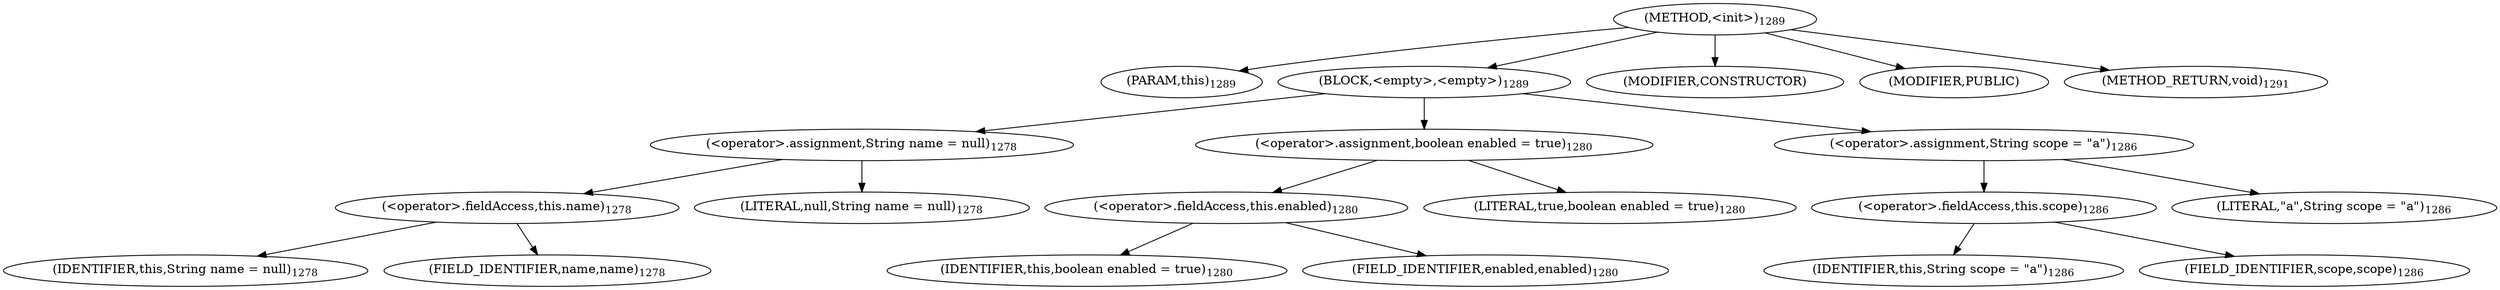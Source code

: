 digraph "&lt;init&gt;" {  
"2267" [label = <(METHOD,&lt;init&gt;)<SUB>1289</SUB>> ]
"2268" [label = <(PARAM,this)<SUB>1289</SUB>> ]
"2269" [label = <(BLOCK,&lt;empty&gt;,&lt;empty&gt;)<SUB>1289</SUB>> ]
"2270" [label = <(&lt;operator&gt;.assignment,String name = null)<SUB>1278</SUB>> ]
"2271" [label = <(&lt;operator&gt;.fieldAccess,this.name)<SUB>1278</SUB>> ]
"2272" [label = <(IDENTIFIER,this,String name = null)<SUB>1278</SUB>> ]
"2273" [label = <(FIELD_IDENTIFIER,name,name)<SUB>1278</SUB>> ]
"2274" [label = <(LITERAL,null,String name = null)<SUB>1278</SUB>> ]
"2275" [label = <(&lt;operator&gt;.assignment,boolean enabled = true)<SUB>1280</SUB>> ]
"2276" [label = <(&lt;operator&gt;.fieldAccess,this.enabled)<SUB>1280</SUB>> ]
"2277" [label = <(IDENTIFIER,this,boolean enabled = true)<SUB>1280</SUB>> ]
"2278" [label = <(FIELD_IDENTIFIER,enabled,enabled)<SUB>1280</SUB>> ]
"2279" [label = <(LITERAL,true,boolean enabled = true)<SUB>1280</SUB>> ]
"2280" [label = <(&lt;operator&gt;.assignment,String scope = &quot;a&quot;)<SUB>1286</SUB>> ]
"2281" [label = <(&lt;operator&gt;.fieldAccess,this.scope)<SUB>1286</SUB>> ]
"2282" [label = <(IDENTIFIER,this,String scope = &quot;a&quot;)<SUB>1286</SUB>> ]
"2283" [label = <(FIELD_IDENTIFIER,scope,scope)<SUB>1286</SUB>> ]
"2284" [label = <(LITERAL,&quot;a&quot;,String scope = &quot;a&quot;)<SUB>1286</SUB>> ]
"2285" [label = <(MODIFIER,CONSTRUCTOR)> ]
"2286" [label = <(MODIFIER,PUBLIC)> ]
"2287" [label = <(METHOD_RETURN,void)<SUB>1291</SUB>> ]
  "2267" -> "2268" 
  "2267" -> "2269" 
  "2267" -> "2285" 
  "2267" -> "2286" 
  "2267" -> "2287" 
  "2269" -> "2270" 
  "2269" -> "2275" 
  "2269" -> "2280" 
  "2270" -> "2271" 
  "2270" -> "2274" 
  "2271" -> "2272" 
  "2271" -> "2273" 
  "2275" -> "2276" 
  "2275" -> "2279" 
  "2276" -> "2277" 
  "2276" -> "2278" 
  "2280" -> "2281" 
  "2280" -> "2284" 
  "2281" -> "2282" 
  "2281" -> "2283" 
}
